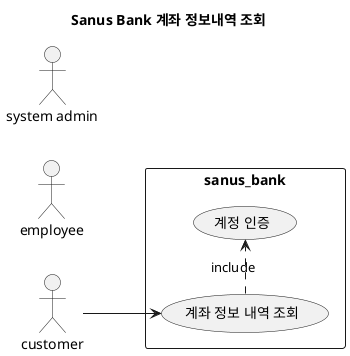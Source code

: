 @startuml
title "Sanus Bank 계좌 정보내역 조회"

left to right direction
skinparam packageStyle rectangle

actor "customer"
actor "employee"
actor "system admin"

package sanus_bank {
  usecase "계좌 정보 내역 조회" as UC1
  usecase "계정 인증" as UC2
}

customer --> UC1
UC1 .> UC2 : include

@enduml